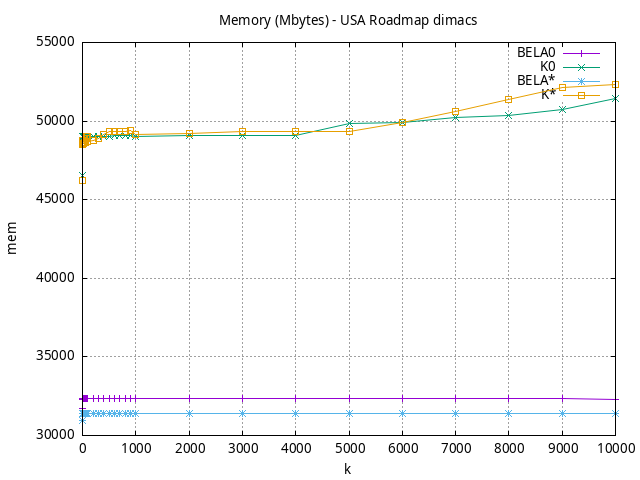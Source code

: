 #!/usr/bin/gnuplot
# -*- coding: utf-8 -*-
#
# results/roadmap/dimacs/USA/USA-road-d.USA.mixed.mem.gnuplot
#
# Started on 01/09/2024 14:46:14
# Author: Carlos Linares López
set grid
set xlabel "k"
set ylabel "mem"

set title "Memory (Mbytes) - USA Roadmap dimacs"

set terminal png enhanced font "Ariel,10"
set output 'USA-road-d.USA.mixed.mem.png'

plot "-" title "BELA0"      with linesp, "-" title "K0"      with linesp, "-" title "BELA*"      with linesp, "-" title "K*"      with linesp

	1 31738.66
	2 32276.0
	3 32276.0
	4 32276.0
	5 32305.03
	6 32316.04
	7 32324.92
	8 32333.04
	9 32341.04
	10 32342.0
	20 32342.0
	30 32342.0
	40 32342.0
	50 32342.0
	60 32342.0
	70 32342.0
	80 32342.0
	90 32342.0
	100 32342.0
	200 32342.0
	300 32342.0
	400 32342.0
	500 32342.0
	600 32342.0
	700 32342.0
	800 32342.0
	900 32342.0
	1000 32342.0
	2000 32342.0
	3000 32342.0
	4000 32342.0
	5000 32342.0
	6000 32342.0
	7000 32342.0
	8000 32342.0
	9000 32342.0
	10000 32288.45
end
	1 46544.69
	2 49051.36
	3 49051.36
	4 49051.36
	5 49051.36
	6 49051.36
	7 49051.36
	8 49051.36
	9 49051.36
	10 49051.36
	20 49051.36
	30 49051.36
	40 49051.36
	50 49051.36
	60 49051.36
	70 49051.36
	80 49051.36
	90 49051.36
	100 49051.36
	200 49051.36
	300 49051.36
	400 49051.36
	500 49051.36
	600 49082.08
	700 49082.08
	800 49082.08
	900 49112.8
	1000 49051.36
	2000 49112.8
	3000 49097.44
	4000 49101.93
	5000 49817.64
	6000 49940.52
	7000 50257.07
	8000 50387.52
	9000 50737.8
	10000 51415.06
end
	1 30980.57
	2 31379.0
	3 31379.0
	4 31379.0
	5 31379.0
	6 31379.0
	7 31379.0
	8 31379.0
	9 31379.0
	10 31379.0
	20 31379.0
	30 31379.0
	40 31379.0
	50 31379.0
	60 31379.0
	70 31379.0
	80 31379.0
	90 31379.0
	100 31379.0
	200 31379.0
	300 31379.0
	400 31379.0
	500 31379.0
	600 31379.0
	700 31379.0
	800 31379.0
	900 31379.0
	1000 31379.0
	2000 31379.0
	3000 31379.0
	4000 31396.22
	5000 31411.48
	6000 31390.78
	7000 31383.16
	8000 31383.58
	9000 31386.08
	10000 31392.29
end
	1 46201.94
	2 48514.62
	3 48524.36
	4 48533.62
	5 48543.36
	6 48552.2
	7 48561.78
	8 48570.36
	9 48763.1
	10 48587.78
	20 48599.72
	30 48615.72
	40 48631.72
	50 48647.72
	60 48663.3
	70 48863.04
	80 48995.2
	90 48995.2
	100 48708.16
	200 48775.48
	300 48866.54
	400 49137.86
	500 49311.2
	600 49341.92
	700 49341.92
	800 49341.92
	900 49403.36
	1000 49132.88
	2000 49237.2
	3000 49329.36
	4000 49329.36
	5000 49345.29
	6000 49889.24
	7000 50628.48
	8000 51378.22
	9000 52127.8
	10000 52346.96
end
